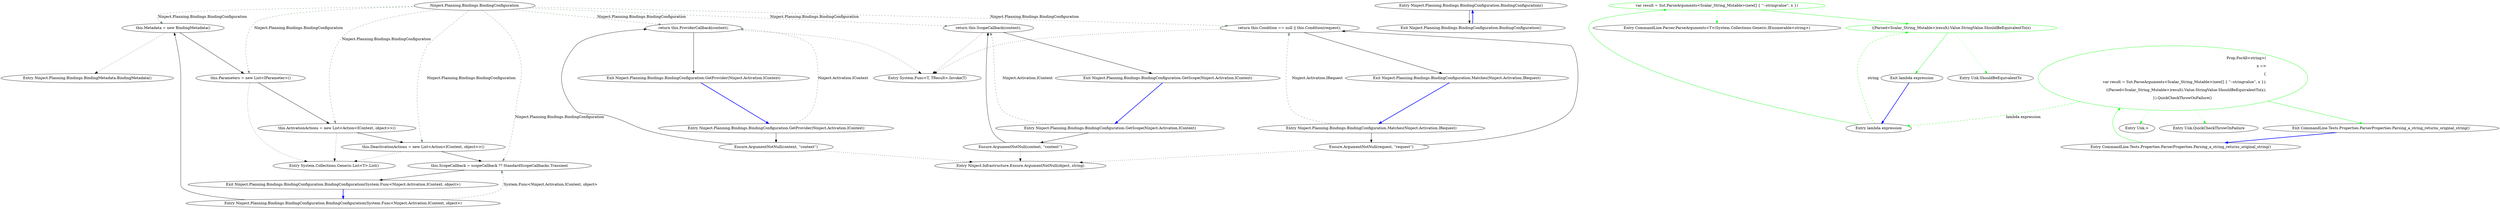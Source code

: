digraph  {
n25 [label="Ninject.Planning.Bindings.BindingConfiguration", span=""];
n0 [label="Entry Ninject.Planning.Bindings.BindingConfiguration.BindingConfiguration()", span="37-37", cluster="Ninject.Planning.Bindings.BindingConfiguration.BindingConfiguration()"];
n1 [label="Exit Ninject.Planning.Bindings.BindingConfiguration.BindingConfiguration()", span="37-37", cluster="Ninject.Planning.Bindings.BindingConfiguration.BindingConfiguration()"];
n2 [label="Entry Ninject.Planning.Bindings.BindingConfiguration.BindingConfiguration(System.Func<Ninject.Activation.IContext, object>)", span="43-43", cluster="Ninject.Planning.Bindings.BindingConfiguration.BindingConfiguration(System.Func<Ninject.Activation.IContext, object>)"];
n3 [label="this.Metadata = new BindingMetadata()", span="45-45", cluster="Ninject.Planning.Bindings.BindingConfiguration.BindingConfiguration(System.Func<Ninject.Activation.IContext, object>)"];
n7 [label="this.ScopeCallback = scopeCallback ?? StandardScopeCallbacks.Transient", span="49-49", cluster="Ninject.Planning.Bindings.BindingConfiguration.BindingConfiguration(System.Func<Ninject.Activation.IContext, object>)"];
n4 [label="this.Parameters = new List<IParameter>()", span="46-46", cluster="Ninject.Planning.Bindings.BindingConfiguration.BindingConfiguration(System.Func<Ninject.Activation.IContext, object>)"];
n9 [label="Entry Ninject.Planning.Bindings.BindingMetadata.BindingMetadata()", span="21-21", cluster="Ninject.Planning.Bindings.BindingMetadata.BindingMetadata()"];
n5 [label="this.ActivationActions = new List<Action<IContext, object>>()", span="47-47", cluster="Ninject.Planning.Bindings.BindingConfiguration.BindingConfiguration(System.Func<Ninject.Activation.IContext, object>)"];
n10 [label="Entry System.Collections.Generic.List<T>.List()", span="0-0", cluster="System.Collections.Generic.List<T>.List()"];
n6 [label="this.DeactivationActions = new List<Action<IContext, object>>()", span="48-48", cluster="Ninject.Planning.Bindings.BindingConfiguration.BindingConfiguration(System.Func<Ninject.Activation.IContext, object>)"];
n8 [label="Exit Ninject.Planning.Bindings.BindingConfiguration.BindingConfiguration(System.Func<Ninject.Activation.IContext, object>)", span="43-43", cluster="Ninject.Planning.Bindings.BindingConfiguration.BindingConfiguration(System.Func<Ninject.Activation.IContext, object>)"];
n11 [label="Entry Ninject.Planning.Bindings.BindingConfiguration.GetProvider(Ninject.Activation.IContext)", span="110-110", cluster="Ninject.Planning.Bindings.BindingConfiguration.GetProvider(Ninject.Activation.IContext)"];
n12 [label="Ensure.ArgumentNotNull(context, ''context'')", span="112-112", cluster="Ninject.Planning.Bindings.BindingConfiguration.GetProvider(Ninject.Activation.IContext)"];
n13 [label="return this.ProviderCallback(context);", span="113-113", cluster="Ninject.Planning.Bindings.BindingConfiguration.GetProvider(Ninject.Activation.IContext)"];
n15 [label="Entry Ninject.Infrastructure.Ensure.ArgumentNotNull(object, string)", span="17-17", cluster="Ninject.Infrastructure.Ensure.ArgumentNotNull(object, string)"];
n14 [label="Exit Ninject.Planning.Bindings.BindingConfiguration.GetProvider(Ninject.Activation.IContext)", span="110-110", cluster="Ninject.Planning.Bindings.BindingConfiguration.GetProvider(Ninject.Activation.IContext)"];
n16 [label="Entry System.Func<T, TResult>.Invoke(T)", span="0-0", cluster="System.Func<T, TResult>.Invoke(T)"];
n17 [label="Entry Ninject.Planning.Bindings.BindingConfiguration.GetScope(Ninject.Activation.IContext)", span="121-121", cluster="Ninject.Planning.Bindings.BindingConfiguration.GetScope(Ninject.Activation.IContext)"];
n18 [label="Ensure.ArgumentNotNull(context, ''context'')", span="123-123", cluster="Ninject.Planning.Bindings.BindingConfiguration.GetScope(Ninject.Activation.IContext)"];
n19 [label="return this.ScopeCallback(context);", span="124-124", cluster="Ninject.Planning.Bindings.BindingConfiguration.GetScope(Ninject.Activation.IContext)"];
n20 [label="Exit Ninject.Planning.Bindings.BindingConfiguration.GetScope(Ninject.Activation.IContext)", span="121-121", cluster="Ninject.Planning.Bindings.BindingConfiguration.GetScope(Ninject.Activation.IContext)"];
n21 [label="Entry Ninject.Planning.Bindings.BindingConfiguration.Matches(Ninject.Activation.IRequest)", span="132-132", cluster="Ninject.Planning.Bindings.BindingConfiguration.Matches(Ninject.Activation.IRequest)"];
n22 [label="Ensure.ArgumentNotNull(request, ''request'')", span="134-134", cluster="Ninject.Planning.Bindings.BindingConfiguration.Matches(Ninject.Activation.IRequest)"];
n23 [label="return this.Condition == null || this.Condition(request);", span="135-135", cluster="Ninject.Planning.Bindings.BindingConfiguration.Matches(Ninject.Activation.IRequest)"];
n24 [label="Exit Ninject.Planning.Bindings.BindingConfiguration.Matches(Ninject.Activation.IRequest)", span="132-132", cluster="Ninject.Planning.Bindings.BindingConfiguration.Matches(Ninject.Activation.IRequest)"];
m0_9 [label="Entry CommandLine.Parser.ParseArguments<T>(System.Collections.Generic.IEnumerable<string>)", span="85-85", cluster="CommandLine.Parser.ParseArguments<T>(System.Collections.Generic.IEnumerable<string>)", file="ParserProperties.cs"];
m0_5 [label="Entry lambda expression", span="20-24", cluster="lambda expression", file="ParserProperties.cs"];
m0_6 [label="var result = Sut.ParseArguments<Scalar_String_Mutable>(new[] { ''--stringvalue'', x })", span="22-22", cluster="lambda expression", color=green, community=0, file="ParserProperties.cs"];
m0_7 [label="((Parsed<Scalar_String_Mutable>)result).Value.StringValue.ShouldBeEquivalentTo(x)", span="23-23", cluster="lambda expression", color=green, community=0, file="ParserProperties.cs"];
m0_8 [label="Exit lambda expression", span="20-24", cluster="lambda expression", file="ParserProperties.cs"];
m0_3 [label="Entry Unk.>", span="", cluster="Unk.>", file="ParserProperties.cs"];
m0_4 [label="Entry Unk.QuickCheckThrowOnFailure", span="", cluster="Unk.QuickCheckThrowOnFailure", file="ParserProperties.cs"];
m0_10 [label="Entry Unk.ShouldBeEquivalentTo", span="", cluster="Unk.ShouldBeEquivalentTo", file="ParserProperties.cs"];
m0_0 [label="Entry CommandLine.Tests.Properties.ParserProperties.Parsing_a_string_returns_original_string()", span="17-17", cluster="CommandLine.Tests.Properties.ParserProperties.Parsing_a_string_returns_original_string()", file="ParserProperties.cs"];
m0_1 [label="Prop.ForAll<string>(\r\n                x =>\r\n                {\r\n                    var result = Sut.ParseArguments<Scalar_String_Mutable>(new[] { ''--stringvalue'', x });\r\n                    ((Parsed<Scalar_String_Mutable>)result).Value.StringValue.ShouldBeEquivalentTo(x);\r\n                }).QuickCheckThrowOnFailure()", span="19-24", cluster="CommandLine.Tests.Properties.ParserProperties.Parsing_a_string_returns_original_string()", color=green, community=1, file="ParserProperties.cs"];
m0_2 [label="Exit CommandLine.Tests.Properties.ParserProperties.Parsing_a_string_returns_original_string()", span="17-17", cluster="CommandLine.Tests.Properties.ParserProperties.Parsing_a_string_returns_original_string()", file="ParserProperties.cs"];
n25 -> n3  [key=1, style=dashed, color=darkseagreen4, label="Ninject.Planning.Bindings.BindingConfiguration"];
n25 -> n4  [key=1, style=dashed, color=darkseagreen4, label="Ninject.Planning.Bindings.BindingConfiguration"];
n25 -> n5  [key=1, style=dashed, color=darkseagreen4, label="Ninject.Planning.Bindings.BindingConfiguration"];
n25 -> n6  [key=1, style=dashed, color=darkseagreen4, label="Ninject.Planning.Bindings.BindingConfiguration"];
n25 -> n7  [key=1, style=dashed, color=darkseagreen4, label="Ninject.Planning.Bindings.BindingConfiguration"];
n25 -> n13  [key=1, style=dashed, color=darkseagreen4, label="Ninject.Planning.Bindings.BindingConfiguration"];
n25 -> n19  [key=1, style=dashed, color=darkseagreen4, label="Ninject.Planning.Bindings.BindingConfiguration"];
n25 -> n23  [key=1, style=dashed, color=darkseagreen4, label="Ninject.Planning.Bindings.BindingConfiguration"];
n0 -> n1  [key=0, style=solid];
n1 -> n0  [key=0, style=bold, color=blue];
n2 -> n3  [key=0, style=solid];
n2 -> n7  [key=1, style=dashed, color=darkseagreen4, label="System.Func<Ninject.Activation.IContext, object>"];
n3 -> n4  [key=0, style=solid];
n3 -> n9  [key=2, style=dotted];
n7 -> n8  [key=0, style=solid];
n4 -> n5  [key=0, style=solid];
n4 -> n10  [key=2, style=dotted];
n5 -> n6  [key=0, style=solid];
n5 -> n10  [key=2, style=dotted];
n6 -> n7  [key=0, style=solid];
n6 -> n10  [key=2, style=dotted];
n8 -> n2  [key=0, style=bold, color=blue];
n11 -> n12  [key=0, style=solid];
n11 -> n13  [key=1, style=dashed, color=darkseagreen4, label="Ninject.Activation.IContext"];
n12 -> n13  [key=0, style=solid];
n12 -> n15  [key=2, style=dotted];
n13 -> n14  [key=0, style=solid];
n13 -> n16  [key=2, style=dotted];
n14 -> n11  [key=0, style=bold, color=blue];
n17 -> n18  [key=0, style=solid];
n17 -> n19  [key=1, style=dashed, color=darkseagreen4, label="Ninject.Activation.IContext"];
n18 -> n19  [key=0, style=solid];
n18 -> n15  [key=2, style=dotted];
n19 -> n20  [key=0, style=solid];
n19 -> n16  [key=2, style=dotted];
n20 -> n17  [key=0, style=bold, color=blue];
n21 -> n22  [key=0, style=solid];
n21 -> n23  [key=1, style=dashed, color=darkseagreen4, label="Ninject.Activation.IRequest"];
n22 -> n23  [key=0, style=solid];
n22 -> n15  [key=2, style=dotted];
n23 -> n24  [key=0, style=solid];
n23 -> n16  [key=2, style=dotted];
n24 -> n21  [key=0, style=bold, color=blue];
m0_5 -> m0_6  [key=0, style=solid, color=green];
m0_5 -> m0_7  [key=1, style=dashed, color=green, label=string];
m0_6 -> m0_7  [key=0, style=solid, color=green];
m0_6 -> m0_9  [key=2, style=dotted, color=green];
m0_7 -> m0_8  [key=0, style=solid, color=green];
m0_7 -> m0_10  [key=2, style=dotted, color=green];
m0_8 -> m0_5  [key=0, style=bold, color=blue];
m0_0 -> m0_1  [key=0, style=solid, color=green];
m0_1 -> m0_2  [key=0, style=solid, color=green];
m0_1 -> m0_3  [key=2, style=dotted, color=green];
m0_1 -> m0_4  [key=2, style=dotted, color=green];
m0_1 -> m0_5  [key=1, style=dashed, color=green, label="lambda expression"];
m0_2 -> m0_0  [key=0, style=bold, color=blue];
}
